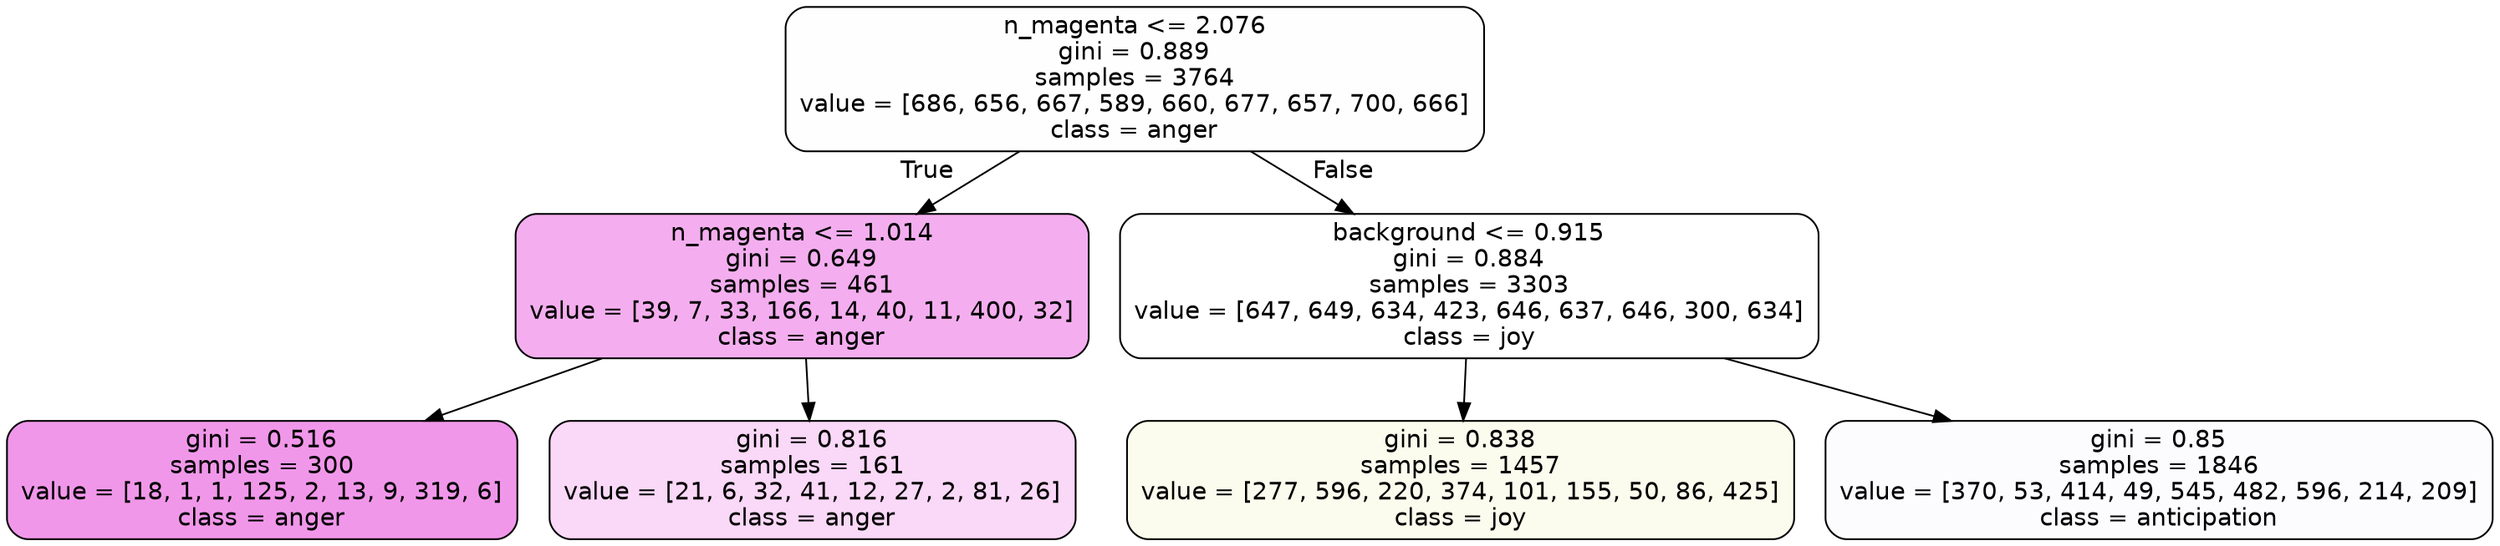 digraph Tree {
node [shape=box, style="filled, rounded", color="black", fontname=helvetica] ;
edge [fontname=helvetica] ;
0 [label="n_magenta <= 2.076\ngini = 0.889\nsamples = 3764\nvalue = [686, 656, 667, 589, 660, 677, 657, 700, 666]\nclass = anger", fillcolor="#e539d701"] ;
1 [label="n_magenta <= 1.014\ngini = 0.649\nsamples = 461\nvalue = [39, 7, 33, 166, 14, 40, 11, 400, 32]\nclass = anger", fillcolor="#e539d768"] ;
0 -> 1 [labeldistance=2.5, labelangle=45, headlabel="True"] ;
2 [label="gini = 0.516\nsamples = 300\nvalue = [18, 1, 1, 125, 2, 13, 9, 319, 6]\nclass = anger", fillcolor="#e539d786"] ;
1 -> 2 ;
3 [label="gini = 0.816\nsamples = 161\nvalue = [21, 6, 32, 41, 12, 27, 2, 81, 26]\nclass = anger", fillcolor="#e539d731"] ;
1 -> 3 ;
4 [label="background <= 0.915\ngini = 0.884\nsamples = 3303\nvalue = [647, 649, 634, 423, 646, 637, 646, 300, 634]\nclass = joy", fillcolor="#d7e53900"] ;
0 -> 4 [labeldistance=2.5, labelangle=-45, headlabel="False"] ;
5 [label="gini = 0.838\nsamples = 1457\nvalue = [277, 596, 220, 374, 101, 155, 50, 86, 425]\nclass = joy", fillcolor="#d7e53917"] ;
4 -> 5 ;
6 [label="gini = 0.85\nsamples = 1846\nvalue = [370, 53, 414, 49, 545, 482, 596, 214, 209]\nclass = anticipation", fillcolor="#8139e505"] ;
4 -> 6 ;
}
